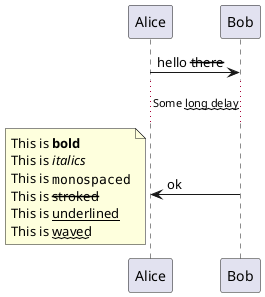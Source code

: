 @startuml

Alice -> Bob : hello --there--
... Some ~~long delay~~ ...
Bob -> Alice : ok
note left
    This is **bold**
    This is //italics//
    This is ""monospaced""
    This is --stroked--
    This is __underlined__
    This is ~~waved~~
end note

@enduml